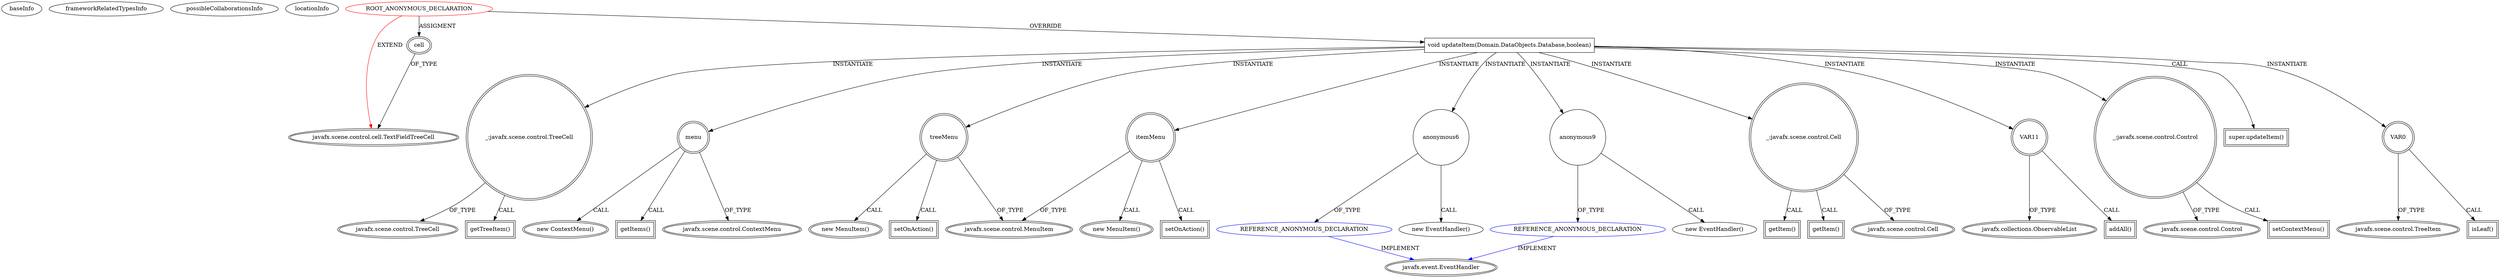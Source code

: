 digraph {
baseInfo[graphId=1071,category="extension_graph",isAnonymous=true,possibleRelation=true]
frameworkRelatedTypesInfo[0="javafx.scene.control.cell.TextFieldTreeCell"]
possibleCollaborationsInfo[0="1071~OVERRIDING_METHOD_DECLARATION-INSTANTIATION-~javafx.scene.control.cell.TextFieldTreeCell ~javafx.event.EventHandler ~true~true"]
locationInfo[projectName="Orlando80-mongo_management_studio",filePath="/Orlando80-mongo_management_studio/mongo_management_studio-master/src/Presentation/Controllers/mainController.java",contextSignature="javafx.scene.control.TreeCell call(javafx.scene.control.TreeView)",graphId="1071"]
0[label="ROOT_ANONYMOUS_DECLARATION",vertexType="ROOT_ANONYMOUS_DECLARATION",isFrameworkType=false,color=red]
1[label="javafx.scene.control.cell.TextFieldTreeCell",vertexType="FRAMEWORK_CLASS_TYPE",isFrameworkType=true,peripheries=2]
2[label="cell",vertexType="OUTSIDE_VARIABLE_EXPRESION",isFrameworkType=true,peripheries=2]
4[label="void updateItem(Domain.DataObjects.Database,boolean)",vertexType="OVERRIDING_METHOD_DECLARATION",isFrameworkType=false,shape=box]
5[label="super.updateItem()",vertexType="SUPER_CALL",isFrameworkType=true,peripheries=2,shape=box]
6[label="VAR0",vertexType="VARIABLE_EXPRESION",isFrameworkType=true,peripheries=2,shape=circle]
8[label="javafx.scene.control.TreeItem",vertexType="FRAMEWORK_CLASS_TYPE",isFrameworkType=true,peripheries=2]
7[label="isLeaf()",vertexType="INSIDE_CALL",isFrameworkType=true,peripheries=2,shape=box]
9[label="_:javafx.scene.control.TreeCell",vertexType="VARIABLE_EXPRESION",isFrameworkType=true,peripheries=2,shape=circle]
11[label="javafx.scene.control.TreeCell",vertexType="FRAMEWORK_CLASS_TYPE",isFrameworkType=true,peripheries=2]
10[label="getTreeItem()",vertexType="INSIDE_CALL",isFrameworkType=true,peripheries=2,shape=box]
13[label="menu",vertexType="VARIABLE_EXPRESION",isFrameworkType=true,peripheries=2,shape=circle]
14[label="javafx.scene.control.ContextMenu",vertexType="FRAMEWORK_CLASS_TYPE",isFrameworkType=true,peripheries=2]
12[label="new ContextMenu()",vertexType="CONSTRUCTOR_CALL",isFrameworkType=true,peripheries=2]
16[label="itemMenu",vertexType="VARIABLE_EXPRESION",isFrameworkType=true,peripheries=2,shape=circle]
17[label="javafx.scene.control.MenuItem",vertexType="FRAMEWORK_CLASS_TYPE",isFrameworkType=true,peripheries=2]
15[label="new MenuItem()",vertexType="CONSTRUCTOR_CALL",isFrameworkType=true,peripheries=2]
19[label="treeMenu",vertexType="VARIABLE_EXPRESION",isFrameworkType=true,peripheries=2,shape=circle]
18[label="new MenuItem()",vertexType="CONSTRUCTOR_CALL",isFrameworkType=true,peripheries=2]
22[label="setOnAction()",vertexType="INSIDE_CALL",isFrameworkType=true,peripheries=2,shape=box]
24[label="anonymous6",vertexType="VARIABLE_EXPRESION",isFrameworkType=false,shape=circle]
25[label="REFERENCE_ANONYMOUS_DECLARATION",vertexType="REFERENCE_ANONYMOUS_DECLARATION",isFrameworkType=false,color=blue]
26[label="javafx.event.EventHandler",vertexType="FRAMEWORK_INTERFACE_TYPE",isFrameworkType=true,peripheries=2]
23[label="new EventHandler()",vertexType="CONSTRUCTOR_CALL",isFrameworkType=false]
27[label="_:javafx.scene.control.Cell",vertexType="VARIABLE_EXPRESION",isFrameworkType=true,peripheries=2,shape=circle]
29[label="javafx.scene.control.Cell",vertexType="FRAMEWORK_CLASS_TYPE",isFrameworkType=true,peripheries=2]
28[label="getItem()",vertexType="INSIDE_CALL",isFrameworkType=true,peripheries=2,shape=box]
31[label="setOnAction()",vertexType="INSIDE_CALL",isFrameworkType=true,peripheries=2,shape=box]
33[label="anonymous9",vertexType="VARIABLE_EXPRESION",isFrameworkType=false,shape=circle]
34[label="REFERENCE_ANONYMOUS_DECLARATION",vertexType="REFERENCE_ANONYMOUS_DECLARATION",isFrameworkType=false,color=blue]
32[label="new EventHandler()",vertexType="CONSTRUCTOR_CALL",isFrameworkType=false]
37[label="getItem()",vertexType="INSIDE_CALL",isFrameworkType=true,peripheries=2,shape=box]
38[label="VAR11",vertexType="VARIABLE_EXPRESION",isFrameworkType=true,peripheries=2,shape=circle]
40[label="javafx.collections.ObservableList",vertexType="FRAMEWORK_INTERFACE_TYPE",isFrameworkType=true,peripheries=2]
39[label="addAll()",vertexType="INSIDE_CALL",isFrameworkType=true,peripheries=2,shape=box]
42[label="getItems()",vertexType="INSIDE_CALL",isFrameworkType=true,peripheries=2,shape=box]
43[label="_:javafx.scene.control.Control",vertexType="VARIABLE_EXPRESION",isFrameworkType=true,peripheries=2,shape=circle]
45[label="javafx.scene.control.Control",vertexType="FRAMEWORK_CLASS_TYPE",isFrameworkType=true,peripheries=2]
44[label="setContextMenu()",vertexType="INSIDE_CALL",isFrameworkType=true,peripheries=2,shape=box]
0->1[label="EXTEND",color=red]
0->2[label="ASSIGMENT"]
2->1[label="OF_TYPE"]
0->4[label="OVERRIDE"]
4->5[label="CALL"]
4->6[label="INSTANTIATE"]
6->8[label="OF_TYPE"]
6->7[label="CALL"]
4->9[label="INSTANTIATE"]
9->11[label="OF_TYPE"]
9->10[label="CALL"]
4->13[label="INSTANTIATE"]
13->14[label="OF_TYPE"]
13->12[label="CALL"]
4->16[label="INSTANTIATE"]
16->17[label="OF_TYPE"]
16->15[label="CALL"]
4->19[label="INSTANTIATE"]
19->17[label="OF_TYPE"]
19->18[label="CALL"]
16->22[label="CALL"]
4->24[label="INSTANTIATE"]
25->26[label="IMPLEMENT",color=blue]
24->25[label="OF_TYPE"]
24->23[label="CALL"]
4->27[label="INSTANTIATE"]
27->29[label="OF_TYPE"]
27->28[label="CALL"]
19->31[label="CALL"]
4->33[label="INSTANTIATE"]
34->26[label="IMPLEMENT",color=blue]
33->34[label="OF_TYPE"]
33->32[label="CALL"]
27->37[label="CALL"]
4->38[label="INSTANTIATE"]
38->40[label="OF_TYPE"]
38->39[label="CALL"]
13->42[label="CALL"]
4->43[label="INSTANTIATE"]
43->45[label="OF_TYPE"]
43->44[label="CALL"]
}
